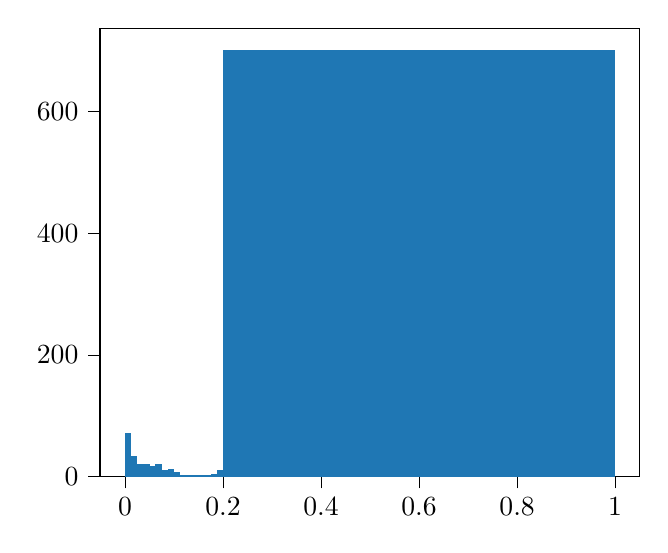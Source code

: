 % This file was created with tikzplotlib v0.10.1.
\begin{tikzpicture}

\definecolor{darkgray176}{RGB}{176,176,176}
\definecolor{steelblue31119180}{RGB}{31,119,180}

\begin{axis}[
tick align=outside,
tick pos=left,
x grid style={darkgray176},
xmin=-0.051, xmax=1.05,
xtick style={color=black},
y grid style={darkgray176},
ymin=0, ymax=737.1,
ytick style={color=black}
]
\draw[draw=none,fill=steelblue31119180] (axis cs:-0.001,0) rectangle (axis cs:0.001,57);
\draw[draw=none,fill=steelblue31119180] (axis cs:0.001,0) rectangle (axis cs:0.013,72);
\draw[draw=none,fill=steelblue31119180] (axis cs:0.013,0) rectangle (axis cs:0.025,34);
\draw[draw=none,fill=steelblue31119180] (axis cs:0.025,0) rectangle (axis cs:0.037,21);
\draw[draw=none,fill=steelblue31119180] (axis cs:0.037,0) rectangle (axis cs:0.05,21);
\draw[draw=none,fill=steelblue31119180] (axis cs:0.05,0) rectangle (axis cs:0.062,18);
\draw[draw=none,fill=steelblue31119180] (axis cs:0.062,0) rectangle (axis cs:0.075,20);
\draw[draw=none,fill=steelblue31119180] (axis cs:0.075,0) rectangle (axis cs:0.087,10);
\draw[draw=none,fill=steelblue31119180] (axis cs:0.087,0) rectangle (axis cs:0.1,12);
\draw[draw=none,fill=steelblue31119180] (axis cs:0.1,0) rectangle (axis cs:0.113,7);
\draw[draw=none,fill=steelblue31119180] (axis cs:0.113,0) rectangle (axis cs:0.125,2);
\draw[draw=none,fill=steelblue31119180] (axis cs:0.125,0) rectangle (axis cs:0.138,3);
\draw[draw=none,fill=steelblue31119180] (axis cs:0.138,0) rectangle (axis cs:0.15,2);
\draw[draw=none,fill=steelblue31119180] (axis cs:0.15,0) rectangle (axis cs:0.163,2);
\draw[draw=none,fill=steelblue31119180] (axis cs:0.163,0) rectangle (axis cs:0.175,3);
\draw[draw=none,fill=steelblue31119180] (axis cs:0.175,0) rectangle (axis cs:0.188,4);
\draw[draw=none,fill=steelblue31119180] (axis cs:0.188,0) rectangle (axis cs:0.2,10);
\draw[draw=none,fill=steelblue31119180] (axis cs:0.2,0) rectangle (axis cs:1,702);
\end{axis}

\end{tikzpicture}
